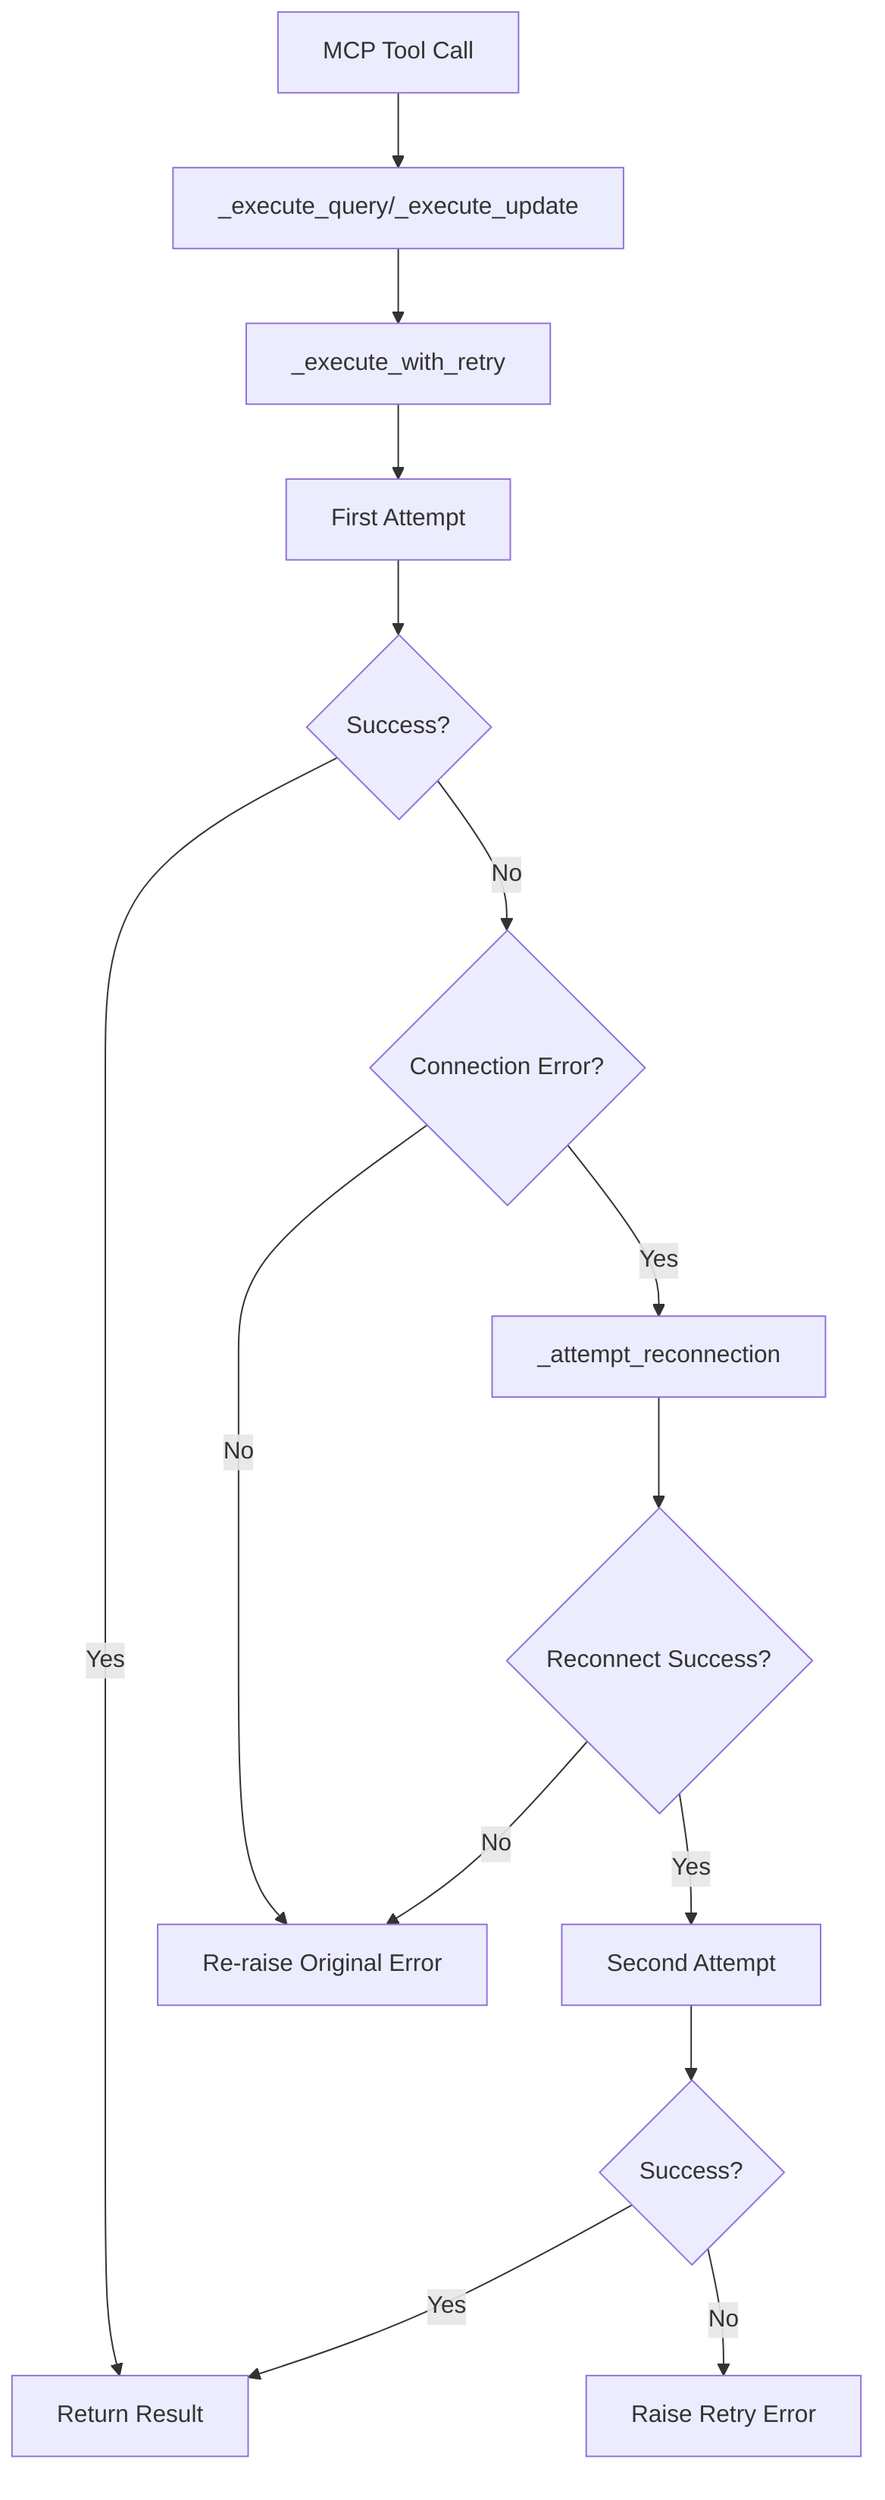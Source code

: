 graph TD
    A[MCP Tool Call] --> B[_execute_query/_execute_update]
    B --> C[_execute_with_retry]
    C --> D[First Attempt]
    D --> E{Success?}
    E -->|Yes| F[Return Result]
    E -->|No| G{Connection Error?}
    G -->|No| H[Re-raise Original Error]
    G -->|Yes| I[_attempt_reconnection]
    I --> J{Reconnect Success?}
    J -->|No| H
    J -->|Yes| K[Second Attempt]
    K --> L{Success?}
    L -->|Yes| F
    L -->|No| M[Raise Retry Error]
